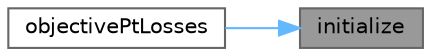 digraph "initialize"
{
 // LATEX_PDF_SIZE
  bgcolor="transparent";
  edge [fontname=Helvetica,fontsize=10,labelfontname=Helvetica,labelfontsize=10];
  node [fontname=Helvetica,fontsize=10,shape=box,height=0.2,width=0.4];
  rankdir="RL";
  Node1 [id="Node000001",label="initialize",height=0.2,width=0.4,color="gray40", fillcolor="grey60", style="filled", fontcolor="black",tooltip=" "];
  Node1 -> Node2 [id="edge1_Node000001_Node000002",dir="back",color="steelblue1",style="solid",tooltip=" "];
  Node2 [id="Node000002",label="objectivePtLosses",height=0.2,width=0.4,color="grey40", fillcolor="white", style="filled",URL="$classFoam_1_1objectives_1_1objectivePtLosses.html#a3044908e792335295623fbc07e9c8811",tooltip=" "];
}
